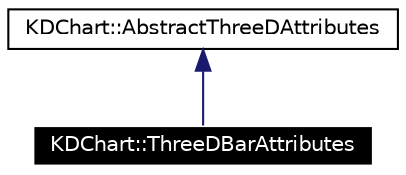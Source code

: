 digraph G
{
  edge [fontname="Helvetica",fontsize=10,labelfontname="Helvetica",labelfontsize=10];
  node [fontname="Helvetica",fontsize=10,shape=record];
  Node594 [label="KDChart::ThreeDBarAttributes",height=0.2,width=0.4,color="white", fillcolor="black", style="filled" fontcolor="white"];
  Node595 -> Node594 [dir=back,color="midnightblue",fontsize=10,style="solid",fontname="Helvetica"];
  Node595 [label="KDChart::AbstractThreeDAttributes",height=0.2,width=0.4,color="black",URL="$class_k_d_chart_1_1_abstract_three_d_attributes.html"];
}
